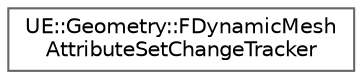 digraph "Graphical Class Hierarchy"
{
 // INTERACTIVE_SVG=YES
 // LATEX_PDF_SIZE
  bgcolor="transparent";
  edge [fontname=Helvetica,fontsize=10,labelfontname=Helvetica,labelfontsize=10];
  node [fontname=Helvetica,fontsize=10,shape=box,height=0.2,width=0.4];
  rankdir="LR";
  Node0 [id="Node000000",label="UE::Geometry::FDynamicMesh\lAttributeSetChangeTracker",height=0.2,width=0.4,color="grey40", fillcolor="white", style="filled",URL="$da/d6c/classUE_1_1Geometry_1_1FDynamicMeshAttributeSetChangeTracker.html",tooltip="FDynamicMeshAttributeSetChangeTracker constructs a well-formed set of TDynamicMeshAttributeChange obj..."];
}
